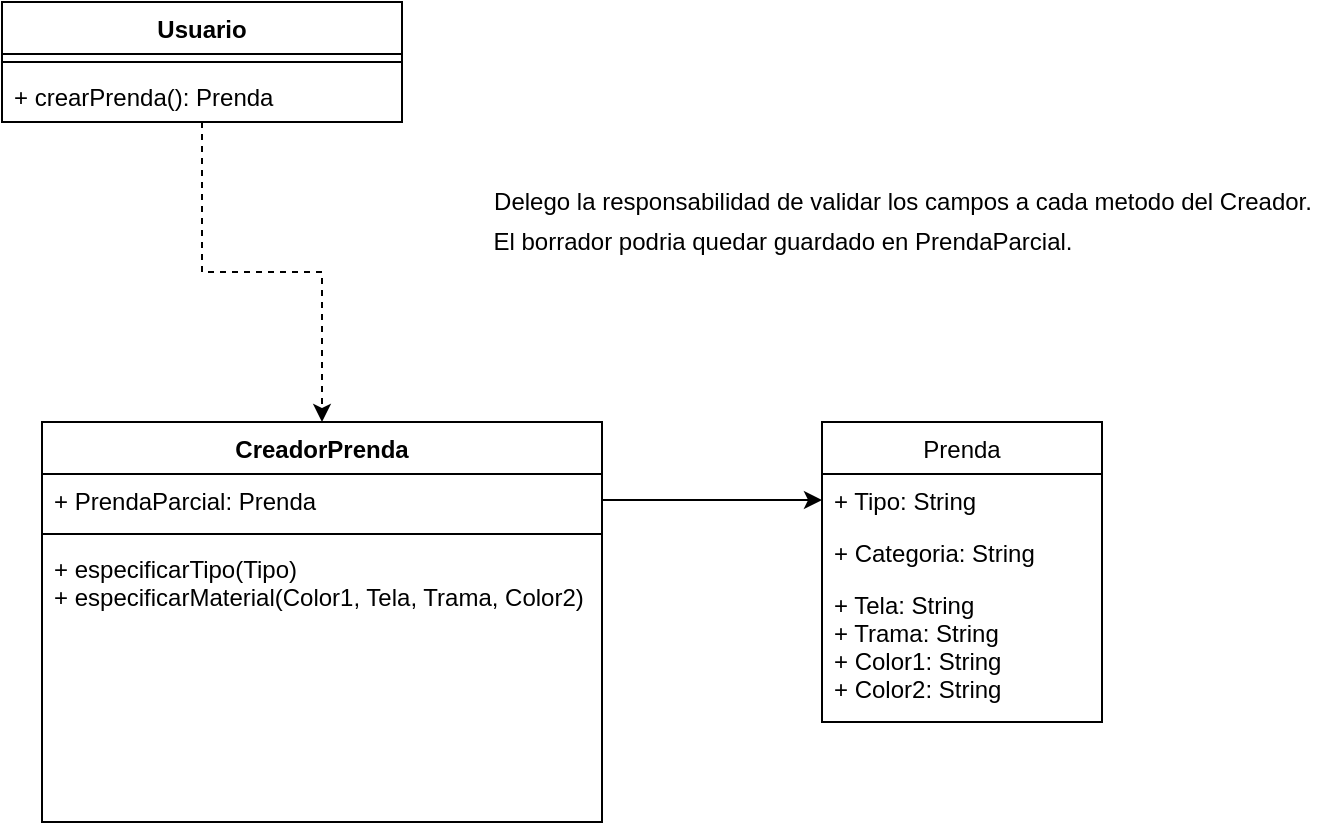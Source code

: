 <mxfile version="17.4.0" type="device"><diagram id="F8bDKimii0pFBxobuLQ2" name="Page-1"><mxGraphModel dx="1422" dy="716" grid="1" gridSize="10" guides="1" tooltips="1" connect="1" arrows="1" fold="1" page="1" pageScale="1" pageWidth="1169" pageHeight="827" math="0" shadow="0"><root><mxCell id="0"/><mxCell id="1" parent="0"/><mxCell id="SAO6FoPZ2eDyMn5WFqyt-15" style="edgeStyle=orthogonalEdgeStyle;rounded=0;orthogonalLoop=1;jettySize=auto;html=1;exitX=0.5;exitY=1;exitDx=0;exitDy=0;entryX=0.5;entryY=0;entryDx=0;entryDy=0;dashed=1;" edge="1" parent="1" source="SAO6FoPZ2eDyMn5WFqyt-1" target="SAO6FoPZ2eDyMn5WFqyt-11"><mxGeometry relative="1" as="geometry"/></mxCell><mxCell id="SAO6FoPZ2eDyMn5WFqyt-1" value="Usuario" style="swimlane;fontStyle=1;align=center;verticalAlign=top;childLayout=stackLayout;horizontal=1;startSize=26;horizontalStack=0;resizeParent=1;resizeParentMax=0;resizeLast=0;collapsible=1;marginBottom=0;" vertex="1" parent="1"><mxGeometry x="260" y="30" width="200" height="60" as="geometry"/></mxCell><mxCell id="SAO6FoPZ2eDyMn5WFqyt-3" value="" style="line;strokeWidth=1;fillColor=none;align=left;verticalAlign=middle;spacingTop=-1;spacingLeft=3;spacingRight=3;rotatable=0;labelPosition=right;points=[];portConstraint=eastwest;" vertex="1" parent="SAO6FoPZ2eDyMn5WFqyt-1"><mxGeometry y="26" width="200" height="8" as="geometry"/></mxCell><mxCell id="SAO6FoPZ2eDyMn5WFqyt-4" value="+ crearPrenda(): Prenda" style="text;strokeColor=none;fillColor=none;align=left;verticalAlign=top;spacingLeft=4;spacingRight=4;overflow=hidden;rotatable=0;points=[[0,0.5],[1,0.5]];portConstraint=eastwest;" vertex="1" parent="SAO6FoPZ2eDyMn5WFqyt-1"><mxGeometry y="34" width="200" height="26" as="geometry"/></mxCell><mxCell id="SAO6FoPZ2eDyMn5WFqyt-5" value="Prenda" style="swimlane;fontStyle=0;childLayout=stackLayout;horizontal=1;startSize=26;fillColor=none;horizontalStack=0;resizeParent=1;resizeParentMax=0;resizeLast=0;collapsible=1;marginBottom=0;" vertex="1" parent="1"><mxGeometry x="670" y="240" width="140" height="150" as="geometry"/></mxCell><mxCell id="SAO6FoPZ2eDyMn5WFqyt-6" value="+ Tipo: String" style="text;strokeColor=none;fillColor=none;align=left;verticalAlign=top;spacingLeft=4;spacingRight=4;overflow=hidden;rotatable=0;points=[[0,0.5],[1,0.5]];portConstraint=eastwest;" vertex="1" parent="SAO6FoPZ2eDyMn5WFqyt-5"><mxGeometry y="26" width="140" height="26" as="geometry"/></mxCell><mxCell id="SAO6FoPZ2eDyMn5WFqyt-7" value="+ Categoria: String" style="text;strokeColor=none;fillColor=none;align=left;verticalAlign=top;spacingLeft=4;spacingRight=4;overflow=hidden;rotatable=0;points=[[0,0.5],[1,0.5]];portConstraint=eastwest;" vertex="1" parent="SAO6FoPZ2eDyMn5WFqyt-5"><mxGeometry y="52" width="140" height="26" as="geometry"/></mxCell><mxCell id="SAO6FoPZ2eDyMn5WFqyt-8" value="+ Tela: String&#xA;+ Trama: String&#xA;+ Color1: String&#xA;+ Color2: String&#xA;" style="text;strokeColor=none;fillColor=none;align=left;verticalAlign=top;spacingLeft=4;spacingRight=4;overflow=hidden;rotatable=0;points=[[0,0.5],[1,0.5]];portConstraint=eastwest;" vertex="1" parent="SAO6FoPZ2eDyMn5WFqyt-5"><mxGeometry y="78" width="140" height="72" as="geometry"/></mxCell><mxCell id="SAO6FoPZ2eDyMn5WFqyt-10" value="&lt;div&gt;Delego la responsabilidad de validar los campos a cada metodo del Creador.&lt;/div&gt;" style="text;html=1;align=center;verticalAlign=middle;resizable=0;points=[];autosize=1;strokeColor=none;fillColor=none;" vertex="1" parent="1"><mxGeometry x="500" y="120" width="420" height="20" as="geometry"/></mxCell><mxCell id="SAO6FoPZ2eDyMn5WFqyt-11" value="CreadorPrenda" style="swimlane;fontStyle=1;align=center;verticalAlign=top;childLayout=stackLayout;horizontal=1;startSize=26;horizontalStack=0;resizeParent=1;resizeParentMax=0;resizeLast=0;collapsible=1;marginBottom=0;" vertex="1" parent="1"><mxGeometry x="280" y="240" width="280" height="200" as="geometry"/></mxCell><mxCell id="SAO6FoPZ2eDyMn5WFqyt-12" value="+ PrendaParcial: Prenda" style="text;strokeColor=none;fillColor=none;align=left;verticalAlign=top;spacingLeft=4;spacingRight=4;overflow=hidden;rotatable=0;points=[[0,0.5],[1,0.5]];portConstraint=eastwest;" vertex="1" parent="SAO6FoPZ2eDyMn5WFqyt-11"><mxGeometry y="26" width="280" height="26" as="geometry"/></mxCell><mxCell id="SAO6FoPZ2eDyMn5WFqyt-13" value="" style="line;strokeWidth=1;fillColor=none;align=left;verticalAlign=middle;spacingTop=-1;spacingLeft=3;spacingRight=3;rotatable=0;labelPosition=right;points=[];portConstraint=eastwest;" vertex="1" parent="SAO6FoPZ2eDyMn5WFqyt-11"><mxGeometry y="52" width="280" height="8" as="geometry"/></mxCell><mxCell id="SAO6FoPZ2eDyMn5WFqyt-14" value="+ especificarTipo(Tipo)&#xA;+ especificarMaterial(Color1, Tela, Trama, Color2)&#xA;" style="text;strokeColor=none;fillColor=none;align=left;verticalAlign=top;spacingLeft=4;spacingRight=4;overflow=hidden;rotatable=0;points=[[0,0.5],[1,0.5]];portConstraint=eastwest;" vertex="1" parent="SAO6FoPZ2eDyMn5WFqyt-11"><mxGeometry y="60" width="280" height="140" as="geometry"/></mxCell><mxCell id="SAO6FoPZ2eDyMn5WFqyt-16" style="edgeStyle=orthogonalEdgeStyle;rounded=0;orthogonalLoop=1;jettySize=auto;html=1;exitX=1;exitY=0.5;exitDx=0;exitDy=0;entryX=0;entryY=0.5;entryDx=0;entryDy=0;" edge="1" parent="1" source="SAO6FoPZ2eDyMn5WFqyt-12" target="SAO6FoPZ2eDyMn5WFqyt-6"><mxGeometry relative="1" as="geometry"/></mxCell><mxCell id="SAO6FoPZ2eDyMn5WFqyt-17" value="El borrador podria quedar guardado en PrendaParcial." style="text;html=1;align=center;verticalAlign=middle;resizable=0;points=[];autosize=1;strokeColor=none;fillColor=none;" vertex="1" parent="1"><mxGeometry x="500" y="140" width="300" height="20" as="geometry"/></mxCell></root></mxGraphModel></diagram></mxfile>